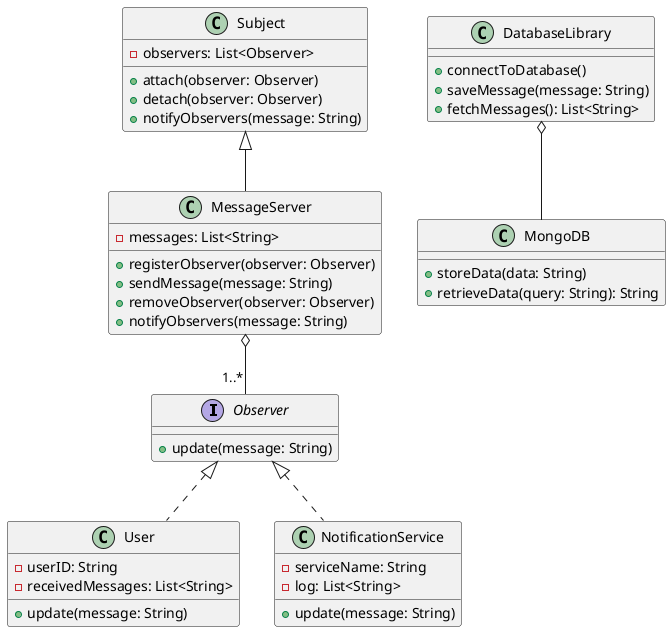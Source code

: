 @startuml

' Define the Observer interface
interface Observer {
    + update(message: String)
}

' Define the Subject class
class Subject {
    - observers: List<Observer>
    + attach(observer: Observer)
    + detach(observer: Observer)
    + notifyObservers(message: String)
}

' Define the MessageServer class
class MessageServer {
    - messages: List<String>
    + registerObserver(observer: Observer)
    + sendMessage(message: String)
    + removeObserver(observer: Observer)
    + notifyObservers(message: String)
}

' Define the User class
class User {
    - userID: String
    - receivedMessages: List<String>
    + update(message: String)
}

' Define the NotificationService class
class NotificationService {
    - serviceName: String
    - log: List<String>
    + update(message: String)
}

' Define the DatabaseLibrary class
class DatabaseLibrary {
    + connectToDatabase()
    + saveMessage(message: String)
    + fetchMessages(): List<String>
}

' Define the MongoDB class
class MongoDB {
    + storeData(data: String)
    + retrieveData(query: String): String
}

' Relationships between classes
Observer <|.. User
Observer <|.. NotificationService
MessageServer o-- "1..*" Observer
Subject <|-- MessageServer
DatabaseLibrary o-- MongoDB

@enduml
